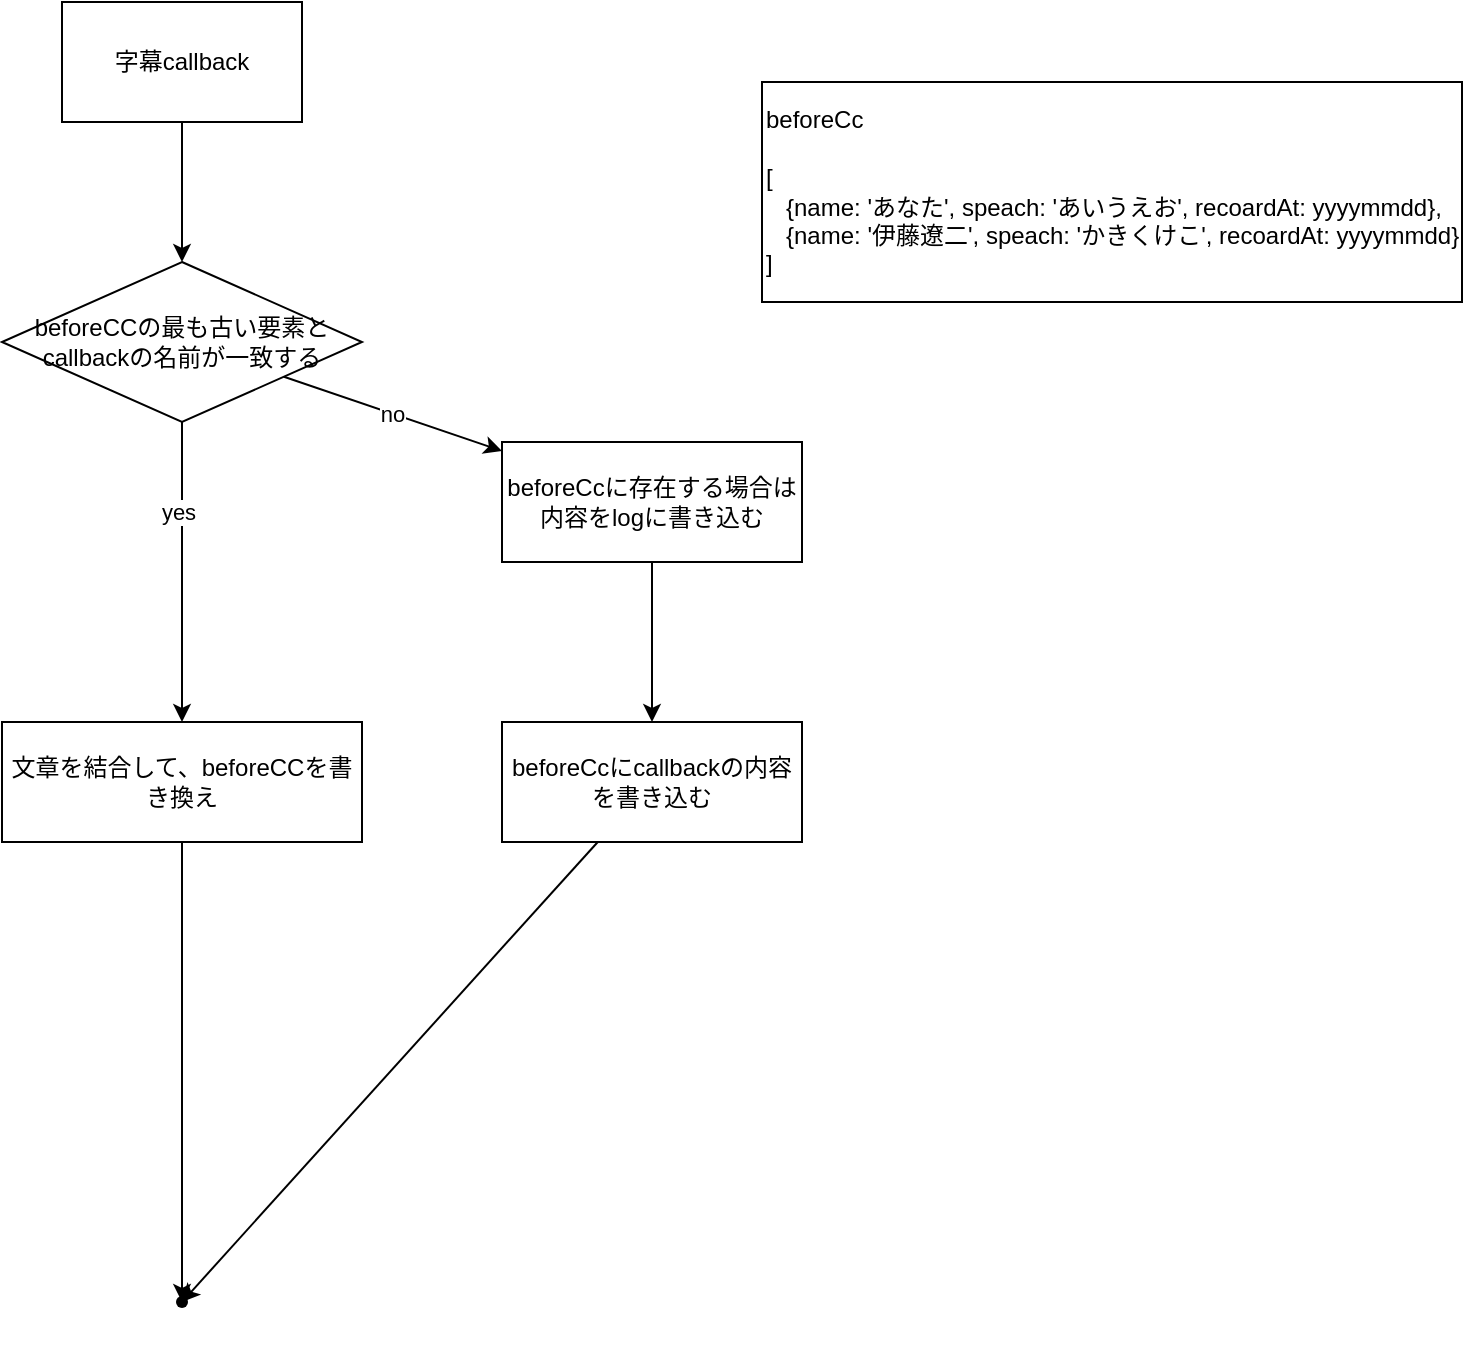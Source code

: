 <mxfile>
    <diagram id="7WO6Lf1-biovcb0psbJV" name="Page-1">
        <mxGraphModel dx="916" dy="1414" grid="1" gridSize="10" guides="1" tooltips="1" connect="1" arrows="1" fold="1" page="1" pageScale="1" pageWidth="1169" pageHeight="827" math="0" shadow="0">
            <root>
                <mxCell id="0"/>
                <mxCell id="1" parent="0"/>
                <mxCell id="8" value="" style="edgeStyle=none;html=1;" parent="1" source="3" target="7" edge="1">
                    <mxGeometry relative="1" as="geometry"/>
                </mxCell>
                <mxCell id="3" value="字幕callback" style="rounded=0;whiteSpace=wrap;html=1;" parent="1" vertex="1">
                    <mxGeometry x="410" y="50" width="120" height="60" as="geometry"/>
                </mxCell>
                <mxCell id="6" value="beforeCc&lt;br&gt;&lt;br&gt;[&lt;br&gt;&amp;nbsp; &amp;nbsp;{name: 'あなた', speach: 'あいうえお', recoardAt: yyyymmdd},&lt;br&gt;&amp;nbsp; &amp;nbsp;{name: '伊藤遼二', speach: 'かきくけこ', recoardAt: yyyymmdd}&lt;br&gt;]" style="rounded=0;whiteSpace=wrap;html=1;align=left;" parent="1" vertex="1">
                    <mxGeometry x="760" y="90" width="350" height="110" as="geometry"/>
                </mxCell>
                <mxCell id="10" value="" style="edgeStyle=none;html=1;" parent="1" source="7" target="9" edge="1">
                    <mxGeometry relative="1" as="geometry"/>
                </mxCell>
                <mxCell id="11" value="yes" style="edgeLabel;html=1;align=center;verticalAlign=middle;resizable=0;points=[];" parent="10" vertex="1" connectable="0">
                    <mxGeometry x="-0.408" y="-2" relative="1" as="geometry">
                        <mxPoint as="offset"/>
                    </mxGeometry>
                </mxCell>
                <mxCell id="14" value="no" style="edgeStyle=none;html=1;" parent="1" source="7" target="13" edge="1">
                    <mxGeometry relative="1" as="geometry"/>
                </mxCell>
                <mxCell id="7" value="beforeCCの最も古い要素とcallbackの名前が一致する" style="rhombus;whiteSpace=wrap;html=1;rounded=0;" parent="1" vertex="1">
                    <mxGeometry x="380" y="180" width="180" height="80" as="geometry"/>
                </mxCell>
                <mxCell id="20" value="" style="edgeStyle=none;html=1;" parent="1" source="9" target="19" edge="1">
                    <mxGeometry relative="1" as="geometry"/>
                </mxCell>
                <mxCell id="9" value="文章を結合して、beforeCCを書き換え" style="whiteSpace=wrap;html=1;rounded=0;" parent="1" vertex="1">
                    <mxGeometry x="380" y="410" width="180" height="60" as="geometry"/>
                </mxCell>
                <mxCell id="16" value="" style="edgeStyle=none;html=1;" parent="1" source="13" target="15" edge="1">
                    <mxGeometry relative="1" as="geometry"/>
                </mxCell>
                <mxCell id="13" value="beforeCcに存在する場合は内容をlogに書き込む" style="whiteSpace=wrap;html=1;rounded=0;" parent="1" vertex="1">
                    <mxGeometry x="630" y="270" width="150" height="60" as="geometry"/>
                </mxCell>
                <mxCell id="21" style="edgeStyle=none;html=1;entryX=0.61;entryY=0.525;entryDx=0;entryDy=0;entryPerimeter=0;" parent="1" source="15" target="19" edge="1">
                    <mxGeometry relative="1" as="geometry"/>
                </mxCell>
                <mxCell id="15" value="beforeCcにcallbackの内容を書き込む" style="whiteSpace=wrap;html=1;rounded=0;" parent="1" vertex="1">
                    <mxGeometry x="630" y="410" width="150" height="60" as="geometry"/>
                </mxCell>
                <mxCell id="19" value="" style="shape=waypoint;sketch=0;size=6;pointerEvents=1;points=[];fillColor=default;resizable=0;rotatable=0;perimeter=centerPerimeter;snapToPoint=1;rounded=0;" parent="1" vertex="1">
                    <mxGeometry x="450" y="680" width="40" height="40" as="geometry"/>
                </mxCell>
            </root>
        </mxGraphModel>
    </diagram>
</mxfile>
